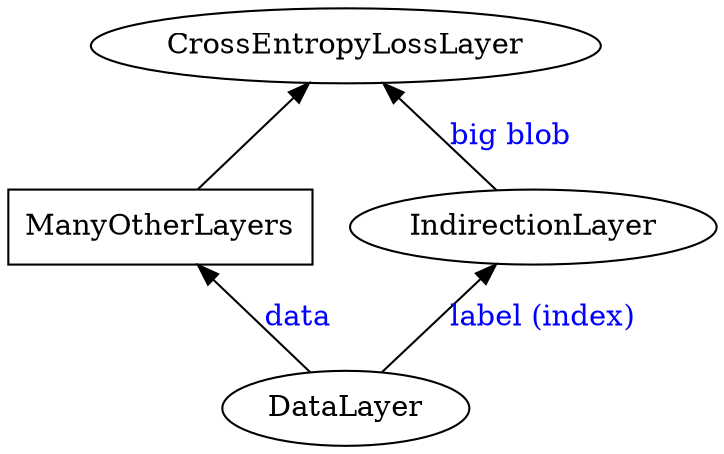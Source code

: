 digraph IndirectionExample {
    rankdir = "BT";
    edge [fontcolor="blue"];
    ManyOtherLayers [shape = box];
    DataLayer -> ManyOtherLayers [label = "data"];
    DataLayer -> IndirectionLayer [label = "label (index)"];
    IndirectionLayer -> CrossEntropyLossLayer [label = "big blob"];
    ManyOtherLayers -> CrossEntropyLossLayer;
}
